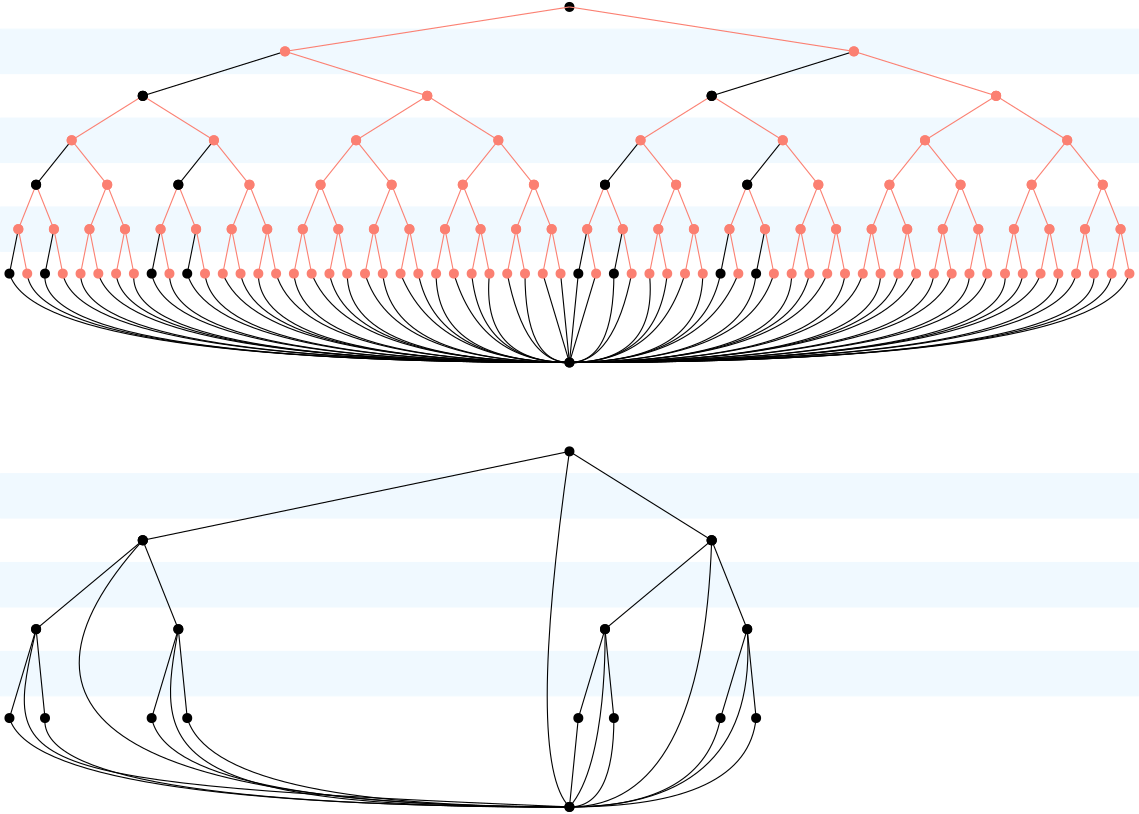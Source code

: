 <?xml version="1.0"?>
<!DOCTYPE ipe SYSTEM "ipe.dtd">
<ipe version="70206" creator="Ipe 7.2.7">
<info created="D:20180327144628" modified="D:20180327205103"/>
<ipestyle name="basic">
<symbol name="arrow/arc(spx)">
<path stroke="sym-stroke" fill="sym-stroke" pen="sym-pen">
0 0 m
-1 0.333 l
-1 -0.333 l
h
</path>
</symbol>
<symbol name="arrow/farc(spx)">
<path stroke="sym-stroke" fill="white" pen="sym-pen">
0 0 m
-1 0.333 l
-1 -0.333 l
h
</path>
</symbol>
<symbol name="arrow/ptarc(spx)">
<path stroke="sym-stroke" fill="sym-stroke" pen="sym-pen">
0 0 m
-1 0.333 l
-0.8 0 l
-1 -0.333 l
h
</path>
</symbol>
<symbol name="arrow/fptarc(spx)">
<path stroke="sym-stroke" fill="white" pen="sym-pen">
0 0 m
-1 0.333 l
-0.8 0 l
-1 -0.333 l
h
</path>
</symbol>
<symbol name="mark/circle(sx)" transformations="translations">
<path fill="sym-stroke">
0.6 0 0 0.6 0 0 e
0.4 0 0 0.4 0 0 e
</path>
</symbol>
<symbol name="mark/disk(sx)" transformations="translations">
<path fill="sym-stroke">
0.6 0 0 0.6 0 0 e
</path>
</symbol>
<symbol name="mark/fdisk(sfx)" transformations="translations">
<group>
<path fill="sym-fill">
0.5 0 0 0.5 0 0 e
</path>
<path fill="sym-stroke" fillrule="eofill">
0.6 0 0 0.6 0 0 e
0.4 0 0 0.4 0 0 e
</path>
</group>
</symbol>
<symbol name="mark/box(sx)" transformations="translations">
<path fill="sym-stroke" fillrule="eofill">
-0.6 -0.6 m
0.6 -0.6 l
0.6 0.6 l
-0.6 0.6 l
h
-0.4 -0.4 m
0.4 -0.4 l
0.4 0.4 l
-0.4 0.4 l
h
</path>
</symbol>
<symbol name="mark/square(sx)" transformations="translations">
<path fill="sym-stroke">
-0.6 -0.6 m
0.6 -0.6 l
0.6 0.6 l
-0.6 0.6 l
h
</path>
</symbol>
<symbol name="mark/fsquare(sfx)" transformations="translations">
<group>
<path fill="sym-fill">
-0.5 -0.5 m
0.5 -0.5 l
0.5 0.5 l
-0.5 0.5 l
h
</path>
<path fill="sym-stroke" fillrule="eofill">
-0.6 -0.6 m
0.6 -0.6 l
0.6 0.6 l
-0.6 0.6 l
h
-0.4 -0.4 m
0.4 -0.4 l
0.4 0.4 l
-0.4 0.4 l
h
</path>
</group>
</symbol>
<symbol name="mark/cross(sx)" transformations="translations">
<group>
<path fill="sym-stroke">
-0.43 -0.57 m
0.57 0.43 l
0.43 0.57 l
-0.57 -0.43 l
h
</path>
<path fill="sym-stroke">
-0.43 0.57 m
0.57 -0.43 l
0.43 -0.57 l
-0.57 0.43 l
h
</path>
</group>
</symbol>
<symbol name="arrow/fnormal(spx)">
<path stroke="sym-stroke" fill="white" pen="sym-pen">
0 0 m
-1 0.333 l
-1 -0.333 l
h
</path>
</symbol>
<symbol name="arrow/pointed(spx)">
<path stroke="sym-stroke" fill="sym-stroke" pen="sym-pen">
0 0 m
-1 0.333 l
-0.8 0 l
-1 -0.333 l
h
</path>
</symbol>
<symbol name="arrow/fpointed(spx)">
<path stroke="sym-stroke" fill="white" pen="sym-pen">
0 0 m
-1 0.333 l
-0.8 0 l
-1 -0.333 l
h
</path>
</symbol>
<symbol name="arrow/linear(spx)">
<path stroke="sym-stroke" pen="sym-pen">
-1 0.333 m
0 0 l
-1 -0.333 l
</path>
</symbol>
<symbol name="arrow/fdouble(spx)">
<path stroke="sym-stroke" fill="white" pen="sym-pen">
0 0 m
-1 0.333 l
-1 -0.333 l
h
-1 0 m
-2 0.333 l
-2 -0.333 l
h
</path>
</symbol>
<symbol name="arrow/double(spx)">
<path stroke="sym-stroke" fill="sym-stroke" pen="sym-pen">
0 0 m
-1 0.333 l
-1 -0.333 l
h
-1 0 m
-2 0.333 l
-2 -0.333 l
h
</path>
</symbol>
<pen name="heavier" value="0.8"/>
<pen name="fat" value="1.2"/>
<pen name="ultrafat" value="2"/>
<symbolsize name="large" value="5"/>
<symbolsize name="small" value="2"/>
<symbolsize name="tiny" value="1.1"/>
<arrowsize name="large" value="10"/>
<arrowsize name="small" value="5"/>
<arrowsize name="tiny" value="3"/>
<color name="red" value="1 0 0"/>
<color name="green" value="0 1 0"/>
<color name="blue" value="0 0 1"/>
<color name="yellow" value="1 1 0"/>
<color name="orange" value="1 0.647 0"/>
<color name="gold" value="1 0.843 0"/>
<color name="purple" value="0.627 0.125 0.941"/>
<color name="gray" value="0.745"/>
<color name="brown" value="0.647 0.165 0.165"/>
<color name="navy" value="0 0 0.502"/>
<color name="pink" value="1 0.753 0.796"/>
<color name="seagreen" value="0.18 0.545 0.341"/>
<color name="turquoise" value="0.251 0.878 0.816"/>
<color name="violet" value="0.933 0.51 0.933"/>
<color name="darkblue" value="0 0 0.545"/>
<color name="darkcyan" value="0 0.545 0.545"/>
<color name="darkgray" value="0.663"/>
<color name="darkgreen" value="0 0.392 0"/>
<color name="darkmagenta" value="0.545 0 0.545"/>
<color name="darkorange" value="1 0.549 0"/>
<color name="darkred" value="0.545 0 0"/>
<color name="lightblue" value="0.678 0.847 0.902"/>
<color name="lightcyan" value="0.878 1 1"/>
<color name="lightgray" value="0.827"/>
<color name="lightgreen" value="0.565 0.933 0.565"/>
<color name="lightyellow" value="1 1 0.878"/>
<dashstyle name="dashed" value="[4] 0"/>
<dashstyle name="dotted" value="[1 3] 0"/>
<dashstyle name="dash dotted" value="[4 2 1 2] 0"/>
<dashstyle name="dash dot dotted" value="[4 2 1 2 1 2] 0"/>
<textsize name="large" value="\large"/>
<textsize name="small" value="\small"/>
<textsize name="tiny" value="\tiny"/>
<textsize name="Large" value="\Large"/>
<textsize name="LARGE" value="\LARGE"/>
<textsize name="huge" value="\huge"/>
<textsize name="Huge" value="\Huge"/>
<textsize name="footnote" value="\footnotesize"/>
<textstyle name="center" begin="\begin{center}" end="\end{center}"/>
<textstyle name="itemize" begin="\begin{itemize}" end="\end{itemize}"/>
<textstyle name="item" begin="\begin{itemize}\item{}" end="\end{itemize}"/>
<gridsize name="4 pts" value="4"/>
<gridsize name="8 pts (~3 mm)" value="8"/>
<gridsize name="16 pts (~6 mm)" value="16"/>
<gridsize name="32 pts (~12 mm)" value="32"/>
<gridsize name="10 pts (~3.5 mm)" value="10"/>
<gridsize name="20 pts (~7 mm)" value="20"/>
<gridsize name="14 pts (~5 mm)" value="14"/>
<gridsize name="28 pts (~10 mm)" value="28"/>
<gridsize name="56 pts (~20 mm)" value="56"/>
<anglesize name="90 deg" value="90"/>
<anglesize name="60 deg" value="60"/>
<anglesize name="45 deg" value="45"/>
<anglesize name="30 deg" value="30"/>
<anglesize name="22.5 deg" value="22.5"/>
<opacity name="10%" value="0.1"/>
<opacity name="30%" value="0.3"/>
<opacity name="50%" value="0.5"/>
<opacity name="75%" value="0.75"/>
<tiling name="falling" angle="-60" step="4" width="1"/>
<tiling name="rising" angle="30" step="4" width="1"/>
</ipestyle>
<ipestyle name="brew">
<color name="aliceblue" value="0.941 0.973 1"/>
<color name="brew1" value="0.552 0.827 0.78"/>
<color name="brew2" value="1 1 0.701"/>
<color name="brew3" value="0.745 0.729 0.854"/>
<color name="brew4" value="0.984 0.501 0.447"/>
<color name="brew5" value="0.501 0.694 0.827"/>
<color name="brew6" value="0.992 0.705 0.384"/>
<color name="brew7" value="0.701 0.87 0.411"/>
<color name="brew8" value="0.988 0.803 0.898"/>
</ipestyle>
<page>
<layer name="alpha"/>
<view layers="alpha" active="alpha"/>
<path layer="alpha" matrix="0.8 0 0 1 60.8 -88" stroke="aliceblue" fill="aliceblue">
48 496 m
48 480 l
560 480 l
560 496 l
h
</path>
<path matrix="0.8 0 0 1 60.8 -56" stroke="aliceblue" fill="aliceblue">
48 496 m
48 480 l
560 480 l
560 496 l
h
</path>
<path matrix="0.8 0 0 1 60.8 -24" stroke="aliceblue" fill="aliceblue">
48 496 m
48 480 l
560 480 l
560 496 l
h
</path>
<use matrix="0.4 0 0 1 80 16" name="mark/disk(sx)" pos="96 384" size="normal" stroke="brew4"/>
<use matrix="0.4 0 0 1 80 16" name="mark/disk(sx)" pos="128 384" size="normal" stroke="brew4"/>
<use matrix="0.4 0 0 1 80 16" name="mark/disk(sx)" pos="160 384" size="normal" stroke="brew4"/>
<use matrix="0.4 0 0 1 80 16" name="mark/disk(sx)" pos="192 384" size="normal" stroke="brew4"/>
<use matrix="0.4 0 0 1 80 16" name="mark/disk(sx)" pos="224 384" size="normal" stroke="brew4"/>
<use matrix="0.4 0 0 1 80 16" name="mark/disk(sx)" pos="256 384" size="normal" stroke="brew4"/>
<use matrix="0.4 0 0 1 80 16" name="mark/disk(sx)" pos="288 384" size="normal" stroke="brew4"/>
<path matrix="0.4 0 0 1 76.8 0" stroke="black">
64 384 m
72 400 l
</path>
<path matrix="0.4 0 0 1 76.8 0" stroke="brew4">
72 400 m
80 384 l
</path>
<path matrix="0.4 0 0 1 76.8 0" stroke="black">
96 384 m
104 400 l
</path>
<path matrix="0.4 0 0 1 76.8 0" stroke="brew4">
104 400 m
112 384 l
</path>
<path matrix="0.4 0 0 1 76.8 0" stroke="brew4">
128 384 m
136 400 l
</path>
<path matrix="0.4 0 0 1 76.8 0" stroke="brew4">
136 400 m
144 384 l
</path>
<path matrix="0.4 0 0 1 76.8 0" stroke="brew4">
160 384 m
168 400 l
</path>
<path matrix="0.4 0 0 1 76.8 0" stroke="brew4">
168 400 m
176 384 l
</path>
<path matrix="0.4 0 0 1 76.8 0" stroke="black">
192 384 m
200 400 l
</path>
<path matrix="0.4 0 0 1 76.8 0" stroke="brew4">
200 400 m
208 384 l
</path>
<path matrix="0.4 0 0 1 76.8 0" stroke="black">
224 384 m
232 400 l
</path>
<path matrix="0.4 0 0 1 76.8 0" stroke="brew4">
232 400 m
240 384 l
</path>
<path matrix="0.4 0 0 1 76.8 0" stroke="brew4">
256 384 m
264 400 l
</path>
<path matrix="0.4 0 0 1 76.8 0" stroke="brew4">
264 400 m
272 384 l
</path>
<path matrix="0.4 0 0 1 76.8 0" stroke="brew4">
288 384 m
296 400 l
</path>
<path matrix="0.4 0 0 1 76.8 0" stroke="brew4">
296 400 m
304 384 l
</path>
<use matrix="0.8 0 0 1 54.4 16" name="mark/disk(sx)" pos="80 384" size="normal" stroke="brew4"/>
<use matrix="0.8 0 0 1 54.4 16" name="mark/disk(sx)" pos="96 384" size="normal" stroke="brew4"/>
<use matrix="0.8 0 0 1 54.4 16" name="mark/disk(sx)" pos="112 384" size="normal" stroke="brew4"/>
<use matrix="0.8 0 0 1 54.4 16" name="mark/disk(sx)" pos="128 384" size="normal" stroke="brew4"/>
<use matrix="0.8 0 0 1 54.4 16" name="mark/disk(sx)" pos="144 384" size="normal" stroke="brew4"/>
<use matrix="0.8 0 0 1 54.4 16" name="mark/disk(sx)" pos="160 384" size="normal" stroke="brew4"/>
<use matrix="0.8 0 0 1 54.4 16" name="mark/disk(sx)" pos="176 384" size="normal" stroke="brew4"/>
<path matrix="0.8 0 0 1 54.4 16" stroke="brew4">
64 384 m
72 400 l
</path>
<path matrix="0.8 0 0 1 54.4 16" stroke="brew4">
72 400 m
80 384 l
</path>
<path matrix="0.8 0 0 1 54.4 16" stroke="brew4">
96 384 m
104 400 l
</path>
<path matrix="0.8 0 0 1 54.4 16" stroke="brew4">
104 400 m
112 384 l
</path>
<path matrix="0.8 0 0 1 54.4 16" stroke="brew4">
128 384 m
136 400 l
</path>
<path matrix="0.8 0 0 1 54.4 16" stroke="brew4">
136 400 m
144 384 l
</path>
<path matrix="0.8 0 0 1 54.4 16" stroke="brew4">
160 384 m
168 400 l
</path>
<path matrix="0.8 0 0 1 54.4 16" stroke="brew4">
168 400 m
176 384 l
</path>
<path matrix="1.6 0 0 1 9.6 32" stroke="black">
64 384 m
72 400 l
</path>
<path matrix="1.6 0 0 1 9.6 32" stroke="brew4">
72 400 m
80 384 l
</path>
<path matrix="1.6 0 0 1 9.6 32" stroke="black">
96 384 m
104 400 l
</path>
<path matrix="1.6 0 0 1 9.6 32" stroke="brew4">
104 400 m
112 384 l
</path>
<use matrix="3.2 0 0 1 -54.4 64" name="mark/disk(sx)" pos="64 384" size="normal" stroke="black"/>
<path matrix="3.2 0 0 1 -80 48" stroke="brew4">
64 384 m
72 400 l
</path>
<path matrix="3.2 0 0 1 -80 48" stroke="brew4">
72 400 m
80 384 l
</path>
<use matrix="0.8 0 0 1 60.8 32" name="mark/disk(sx)" pos="64 384" size="normal" stroke="black"/>
<use matrix="0.8 0 0 1 60.8 32" name="mark/disk(sx)" pos="96 384" size="normal" stroke="brew4"/>
<use matrix="0.8 0 0 1 60.8 32" name="mark/disk(sx)" pos="128 384" size="normal" stroke="black"/>
<use matrix="0.8 0 0 1 60.8 32" name="mark/disk(sx)" pos="160 384" size="normal" stroke="brew4"/>
<use matrix="1.6 0 0 1 9.6 32" name="mark/disk(sx)" pos="64 384" size="normal" stroke="black"/>
<use matrix="1.6 0 0 1 9.6 32" name="mark/disk(sx)" pos="80 384" size="normal" stroke="brew4"/>
<use matrix="1.6 0 0 1 9.6 32" name="mark/disk(sx)" pos="96 384" size="normal" stroke="black"/>
<use matrix="1.6 0 0 1 9.6 32" name="mark/disk(sx)" pos="112 384" size="normal" stroke="brew4"/>
<use matrix="0.4 0 0 1 80 16" name="mark/disk(sx)" pos="64 384" size="normal" stroke="brew4"/>
<use matrix="0.8 0 0 1 54.4 16" name="mark/disk(sx)" pos="64 384" size="normal" stroke="brew4"/>
<use matrix="0.4 0 0 1 182.4 16" name="mark/disk(sx)" pos="96 384" size="normal" stroke="brew4"/>
<use matrix="0.4 0 0 1 182.4 16" name="mark/disk(sx)" pos="128 384" size="normal" stroke="brew4"/>
<use matrix="0.4 0 0 1 182.4 16" name="mark/disk(sx)" pos="160 384" size="normal" stroke="brew4"/>
<use matrix="0.4 0 0 1 182.4 16" name="mark/disk(sx)" pos="192 384" size="normal" stroke="brew4"/>
<use matrix="0.4 0 0 1 182.4 16" name="mark/disk(sx)" pos="224 384" size="normal" stroke="brew4"/>
<use matrix="0.4 0 0 1 182.4 16" name="mark/disk(sx)" pos="256 384" size="normal" stroke="brew4"/>
<use matrix="0.4 0 0 1 182.4 16" name="mark/disk(sx)" pos="288 384" size="normal" stroke="brew4"/>
<path matrix="0.4 0 0 1 179.2 0" stroke="brew4">
64 384 m
72 400 l
</path>
<path matrix="0.4 0 0 1 179.2 0" stroke="brew4">
72 400 m
80 384 l
</path>
<path matrix="0.4 0 0 1 179.2 0" stroke="brew4">
96 384 m
104 400 l
</path>
<path matrix="0.4 0 0 1 179.2 0" stroke="brew4">
104 400 m
112 384 l
</path>
<path matrix="0.4 0 0 1 179.2 0" stroke="brew4">
128 384 m
136 400 l
</path>
<path matrix="0.4 0 0 1 179.2 0" stroke="brew4">
136 400 m
144 384 l
</path>
<path matrix="0.4 0 0 1 179.2 0" stroke="brew4">
160 384 m
168 400 l
</path>
<path matrix="0.4 0 0 1 179.2 0" stroke="brew4">
168 400 m
176 384 l
</path>
<path matrix="0.4 0 0 1 179.2 0" stroke="brew4">
192 384 m
200 400 l
</path>
<path matrix="0.4 0 0 1 179.2 0" stroke="brew4">
200 400 m
208 384 l
</path>
<path matrix="0.4 0 0 1 179.2 0" stroke="brew4">
224 384 m
232 400 l
</path>
<path matrix="0.4 0 0 1 179.2 0" stroke="brew4">
232 400 m
240 384 l
</path>
<path matrix="0.4 0 0 1 179.2 0" stroke="brew4">
256 384 m
264 400 l
</path>
<path matrix="0.4 0 0 1 179.2 0" stroke="brew4">
264 400 m
272 384 l
</path>
<path matrix="0.4 0 0 1 179.2 0" stroke="brew4">
288 384 m
296 400 l
</path>
<path matrix="0.4 0 0 1 179.2 0" stroke="brew4">
296 400 m
304 384 l
</path>
<use matrix="0.8 0 0 1 156.8 16" name="mark/disk(sx)" pos="80 384" size="normal" stroke="brew4"/>
<use matrix="0.8 0 0 1 156.8 16" name="mark/disk(sx)" pos="96 384" size="normal" stroke="brew4"/>
<use matrix="0.8 0 0 1 156.8 16" name="mark/disk(sx)" pos="112 384" size="normal" stroke="brew4"/>
<use matrix="0.8 0 0 1 156.8 16" name="mark/disk(sx)" pos="128 384" size="normal" stroke="brew4"/>
<use matrix="0.8 0 0 1 156.8 16" name="mark/disk(sx)" pos="144 384" size="normal" stroke="brew4"/>
<use matrix="0.8 0 0 1 156.8 16" name="mark/disk(sx)" pos="160 384" size="normal" stroke="brew4"/>
<use matrix="0.8 0 0 1 156.8 16" name="mark/disk(sx)" pos="176 384" size="normal" stroke="brew4"/>
<path matrix="0.8 0 0 1 156.8 16" stroke="brew4">
64 384 m
72 400 l
</path>
<path matrix="0.8 0 0 1 156.8 16" stroke="brew4">
72 400 m
80 384 l
</path>
<path matrix="0.8 0 0 1 156.8 16" stroke="brew4">
96 384 m
104 400 l
</path>
<path matrix="0.8 0 0 1 156.8 16" stroke="brew4">
104 400 m
112 384 l
</path>
<path matrix="0.8 0 0 1 156.8 16" stroke="brew4">
128 384 m
136 400 l
</path>
<path matrix="0.8 0 0 1 156.8 16" stroke="brew4">
136 400 m
144 384 l
</path>
<path matrix="0.8 0 0 1 156.8 16" stroke="brew4">
160 384 m
168 400 l
</path>
<path matrix="0.8 0 0 1 156.8 16" stroke="brew4">
168 400 m
176 384 l
</path>
<path matrix="1.6 0 0 1 112 32" stroke="brew4">
64 384 m
72 400 l
</path>
<path matrix="1.6 0 0 1 112 32" stroke="brew4">
72 400 m
80 384 l
</path>
<path matrix="1.6 0 0 1 112 32" stroke="brew4">
96 384 m
104 400 l
</path>
<path matrix="1.6 0 0 1 112 32" stroke="brew4">
104 400 m
112 384 l
</path>
<use matrix="3.2 0 0 1 48 64" name="mark/disk(sx)" pos="64 384" size="normal" stroke="brew4"/>
<path matrix="3.2 0 0 1 22.4 48" stroke="brew4">
64 384 m
72 400 l
</path>
<path matrix="3.2 0 0 1 22.4 48" stroke="brew4">
72 400 m
80 384 l
</path>
<use matrix="0.8 0 0 1 163.2 32" name="mark/disk(sx)" pos="64 384" size="normal" stroke="brew4"/>
<use matrix="0.8 0 0 1 163.2 32" name="mark/disk(sx)" pos="96 384" size="normal" stroke="brew4"/>
<use matrix="0.8 0 0 1 163.2 32" name="mark/disk(sx)" pos="128 384" size="normal" stroke="brew4"/>
<use matrix="0.8 0 0 1 163.2 32" name="mark/disk(sx)" pos="160 384" size="normal" stroke="brew4"/>
<use matrix="1.6 0 0 1 112 32" name="mark/disk(sx)" pos="64 384" size="normal" stroke="brew4"/>
<use matrix="1.6 0 0 1 112 32" name="mark/disk(sx)" pos="80 384" size="normal" stroke="brew4"/>
<use matrix="1.6 0 0 1 112 32" name="mark/disk(sx)" pos="96 384" size="normal" stroke="brew4"/>
<use matrix="1.6 0 0 1 112 32" name="mark/disk(sx)" pos="112 384" size="normal" stroke="brew4"/>
<use matrix="0.4 0 0 1 182.4 16" name="mark/disk(sx)" pos="64 384" size="normal" stroke="brew4"/>
<use matrix="0.8 0 0 1 156.8 16" name="mark/disk(sx)" pos="64 384" size="normal" stroke="brew4"/>
<use matrix="0.4 0 0 1 284.8 16" name="mark/disk(sx)" pos="96 384" size="normal" stroke="brew4"/>
<use matrix="0.4 0 0 1 284.8 16" name="mark/disk(sx)" pos="128 384" size="normal" stroke="brew4"/>
<use matrix="0.4 0 0 1 284.8 16" name="mark/disk(sx)" pos="160 384" size="normal" stroke="brew4"/>
<use matrix="0.4 0 0 1 284.8 16" name="mark/disk(sx)" pos="192 384" size="normal" stroke="brew4"/>
<use matrix="0.4 0 0 1 284.8 16" name="mark/disk(sx)" pos="224 384" size="normal" stroke="brew4"/>
<use matrix="0.4 0 0 1 284.8 16" name="mark/disk(sx)" pos="256 384" size="normal" stroke="brew4"/>
<use matrix="0.4 0 0 1 284.8 16" name="mark/disk(sx)" pos="288 384" size="normal" stroke="brew4"/>
<path matrix="0.4 0 0 1 281.6 0" stroke="black">
64 384 m
72 400 l
</path>
<path matrix="0.4 0 0 1 281.6 0" stroke="brew4">
72 400 m
80 384 l
</path>
<path matrix="0.4 0 0 1 281.6 0" stroke="black">
96 384 m
104 400 l
</path>
<path matrix="0.4 0 0 1 281.6 0" stroke="brew4">
104 400 m
112 384 l
</path>
<path matrix="0.4 0 0 1 281.6 0" stroke="brew4">
128 384 m
136 400 l
</path>
<path matrix="0.4 0 0 1 281.6 0" stroke="brew4">
136 400 m
144 384 l
</path>
<path matrix="0.4 0 0 1 281.6 0" stroke="brew4">
160 384 m
168 400 l
</path>
<path matrix="0.4 0 0 1 281.6 0" stroke="brew4">
168 400 m
176 384 l
</path>
<path matrix="0.4 0 0 1 281.6 0" stroke="black">
192 384 m
200 400 l
</path>
<path matrix="0.4 0 0 1 281.6 0" stroke="brew4">
200 400 m
208 384 l
</path>
<path matrix="0.4 0 0 1 281.6 0" stroke="black">
224 384 m
232 400 l
</path>
<path matrix="0.4 0 0 1 281.6 0" stroke="brew4">
232 400 m
240 384 l
</path>
<path matrix="0.4 0 0 1 281.6 0" stroke="brew4">
256 384 m
264 400 l
</path>
<path matrix="0.4 0 0 1 281.6 0" stroke="brew4">
264 400 m
272 384 l
</path>
<path matrix="0.4 0 0 1 281.6 0" stroke="brew4">
288 384 m
296 400 l
</path>
<path matrix="0.4 0 0 1 281.6 0" stroke="brew4">
296 400 m
304 384 l
</path>
<use matrix="0.8 0 0 1 259.2 16" name="mark/disk(sx)" pos="80 384" size="normal" stroke="brew4"/>
<use matrix="0.8 0 0 1 259.2 16" name="mark/disk(sx)" pos="96 384" size="normal" stroke="brew4"/>
<use matrix="0.8 0 0 1 259.2 16" name="mark/disk(sx)" pos="112 384" size="normal" stroke="brew4"/>
<use matrix="0.8 0 0 1 259.2 16" name="mark/disk(sx)" pos="128 384" size="normal" stroke="brew4"/>
<use matrix="0.8 0 0 1 259.2 16" name="mark/disk(sx)" pos="144 384" size="normal" stroke="brew4"/>
<use matrix="0.8 0 0 1 259.2 16" name="mark/disk(sx)" pos="160 384" size="normal" stroke="brew4"/>
<use matrix="0.8 0 0 1 259.2 16" name="mark/disk(sx)" pos="176 384" size="normal" stroke="brew4"/>
<path matrix="0.8 0 0 1 259.2 16" stroke="brew4">
64 384 m
72 400 l
</path>
<path matrix="0.8 0 0 1 259.2 16" stroke="brew4">
72 400 m
80 384 l
</path>
<path matrix="0.8 0 0 1 259.2 16" stroke="brew4">
96 384 m
104 400 l
</path>
<path matrix="0.8 0 0 1 259.2 16" stroke="brew4">
104 400 m
112 384 l
</path>
<path matrix="0.8 0 0 1 259.2 16" stroke="brew4">
128 384 m
136 400 l
</path>
<path matrix="0.8 0 0 1 259.2 16" stroke="brew4">
136 400 m
144 384 l
</path>
<path matrix="0.8 0 0 1 259.2 16" stroke="brew4">
160 384 m
168 400 l
</path>
<path matrix="0.8 0 0 1 259.2 16" stroke="brew4">
168 400 m
176 384 l
</path>
<path matrix="1.6 0 0 1 214.4 32" stroke="black">
64 384 m
72 400 l
</path>
<path matrix="1.6 0 0 1 214.4 32" stroke="brew4">
72 400 m
80 384 l
</path>
<path matrix="1.6 0 0 1 214.4 32" stroke="black">
96 384 m
104 400 l
</path>
<path matrix="1.6 0 0 1 214.4 32" stroke="brew4">
104 400 m
112 384 l
</path>
<use matrix="3.2 0 0 1 150.4 64" name="mark/disk(sx)" pos="64 384" size="normal" stroke="black"/>
<path matrix="3.2 0 0 1 124.8 48" stroke="brew4">
64 384 m
72 400 l
</path>
<path matrix="3.2 0 0 1 124.8 48" stroke="brew4">
72 400 m
80 384 l
</path>
<use matrix="0.8 0 0 1 265.6 32" name="mark/disk(sx)" pos="64 384" size="normal" stroke="black"/>
<use matrix="0.8 0 0 1 265.6 32" name="mark/disk(sx)" pos="96 384" size="normal" stroke="brew4"/>
<use matrix="0.8 0 0 1 265.6 32" name="mark/disk(sx)" pos="128 384" size="normal" stroke="black"/>
<use matrix="0.8 0 0 1 265.6 32" name="mark/disk(sx)" pos="160 384" size="normal" stroke="brew4"/>
<use matrix="1.6 0 0 1 214.4 32" name="mark/disk(sx)" pos="64 384" size="normal" stroke="black"/>
<use matrix="1.6 0 0 1 214.4 32" name="mark/disk(sx)" pos="80 384" size="normal" stroke="brew4"/>
<use matrix="1.6 0 0 1 214.4 32" name="mark/disk(sx)" pos="96 384" size="normal" stroke="black"/>
<use matrix="1.6 0 0 1 214.4 32" name="mark/disk(sx)" pos="112 384" size="normal" stroke="brew4"/>
<use matrix="0.4 0 0 1 284.8 16" name="mark/disk(sx)" pos="64 384" size="normal" stroke="brew4"/>
<use matrix="0.8 0 0 1 259.2 16" name="mark/disk(sx)" pos="64 384" size="normal" stroke="brew4"/>
<use matrix="0.4 0 0 1 387.2 16" name="mark/disk(sx)" pos="96 384" size="normal" stroke="brew4"/>
<use matrix="0.4 0 0 1 387.2 16" name="mark/disk(sx)" pos="128 384" size="normal" stroke="brew4"/>
<use matrix="0.4 0 0 1 387.2 16" name="mark/disk(sx)" pos="160 384" size="normal" stroke="brew4"/>
<use matrix="0.4 0 0 1 387.2 16" name="mark/disk(sx)" pos="192 384" size="normal" stroke="brew4"/>
<use matrix="0.4 0 0 1 387.2 16" name="mark/disk(sx)" pos="224 384" size="normal" stroke="brew4"/>
<use matrix="0.4 0 0 1 387.2 16" name="mark/disk(sx)" pos="256 384" size="normal" stroke="brew4"/>
<use matrix="0.4 0 0 1 387.2 16" name="mark/disk(sx)" pos="288 384" size="normal" stroke="brew4"/>
<path matrix="0.4 0 0 1 384 0" stroke="brew4">
64 384 m
72 400 l
</path>
<path matrix="0.4 0 0 1 384 0" stroke="brew4">
72 400 m
80 384 l
</path>
<path matrix="0.4 0 0 1 384 0" stroke="brew4">
96 384 m
104 400 l
</path>
<path matrix="0.4 0 0 1 384 0" stroke="brew4">
104 400 m
112 384 l
</path>
<path matrix="0.4 0 0 1 384 0" stroke="brew4">
128 384 m
136 400 l
</path>
<path matrix="0.4 0 0 1 384 0" stroke="brew4">
136 400 m
144 384 l
</path>
<path matrix="0.4 0 0 1 384 0" stroke="brew4">
160 384 m
168 400 l
</path>
<path matrix="0.4 0 0 1 384 0" stroke="brew4">
168 400 m
176 384 l
</path>
<path matrix="0.4 0 0 1 384 0" stroke="brew4">
192 384 m
200 400 l
</path>
<path matrix="0.4 0 0 1 384 0" stroke="brew4">
200 400 m
208 384 l
</path>
<path matrix="0.4 0 0 1 384 0" stroke="brew4">
224 384 m
232 400 l
</path>
<path matrix="0.4 0 0 1 384 0" stroke="brew4">
232 400 m
240 384 l
</path>
<path matrix="0.4 0 0 1 384 0" stroke="brew4">
256 384 m
264 400 l
</path>
<path matrix="0.4 0 0 1 384 0" stroke="brew4">
264 400 m
272 384 l
</path>
<path matrix="0.4 0 0 1 384 0" stroke="brew4">
288 384 m
296 400 l
</path>
<path matrix="0.4 0 0 1 384 0" stroke="brew4">
296 400 m
304 384 l
</path>
<use matrix="0.8 0 0 1 361.6 16" name="mark/disk(sx)" pos="80 384" size="normal" stroke="brew4"/>
<use matrix="0.8 0 0 1 361.6 16" name="mark/disk(sx)" pos="96 384" size="normal" stroke="brew4"/>
<use matrix="0.8 0 0 1 361.6 16" name="mark/disk(sx)" pos="112 384" size="normal" stroke="brew4"/>
<use matrix="0.8 0 0 1 361.6 16" name="mark/disk(sx)" pos="128 384" size="normal" stroke="brew4"/>
<use matrix="0.8 0 0 1 361.6 16" name="mark/disk(sx)" pos="144 384" size="normal" stroke="brew4"/>
<use matrix="0.8 0 0 1 361.6 16" name="mark/disk(sx)" pos="160 384" size="normal" stroke="brew4"/>
<use matrix="0.8 0 0 1 361.6 16" name="mark/disk(sx)" pos="176 384" size="normal" stroke="brew4"/>
<path matrix="0.8 0 0 1 361.6 16" stroke="brew4">
64 384 m
72 400 l
</path>
<path matrix="0.8 0 0 1 361.6 16" stroke="brew4">
72 400 m
80 384 l
</path>
<path matrix="0.8 0 0 1 361.6 16" stroke="brew4">
96 384 m
104 400 l
</path>
<path matrix="0.8 0 0 1 361.6 16" stroke="brew4">
104 400 m
112 384 l
</path>
<path matrix="0.8 0 0 1 361.6 16" stroke="brew4">
128 384 m
136 400 l
</path>
<path matrix="0.8 0 0 1 361.6 16" stroke="brew4">
136 400 m
144 384 l
</path>
<path matrix="0.8 0 0 1 361.6 16" stroke="brew4">
160 384 m
168 400 l
</path>
<path matrix="0.8 0 0 1 361.6 16" stroke="brew4">
168 400 m
176 384 l
</path>
<path matrix="1.6 0 0 1 316.8 32" stroke="brew4">
64 384 m
72 400 l
</path>
<path matrix="1.6 0 0 1 316.8 32" stroke="brew4">
72 400 m
80 384 l
</path>
<path matrix="1.6 0 0 1 316.8 32" stroke="brew4">
96 384 m
104 400 l
</path>
<path matrix="1.6 0 0 1 316.8 32" stroke="brew4">
104 400 m
112 384 l
</path>
<use matrix="3.2 0 0 1 252.8 64" name="mark/disk(sx)" pos="64 384" size="normal" stroke="brew4"/>
<path matrix="3.2 0 0 1 227.2 48" stroke="brew4">
64 384 m
72 400 l
</path>
<path matrix="3.2 0 0 1 227.2 48" stroke="brew4">
72 400 m
80 384 l
</path>
<use matrix="0.8 0 0 1 368 32" name="mark/disk(sx)" pos="64 384" size="normal" stroke="brew4"/>
<use matrix="0.8 0 0 1 368 32" name="mark/disk(sx)" pos="96 384" size="normal" stroke="brew4"/>
<use matrix="0.8 0 0 1 368 32" name="mark/disk(sx)" pos="128 384" size="normal" stroke="brew4"/>
<use matrix="0.8 0 0 1 368 32" name="mark/disk(sx)" pos="160 384" size="normal" stroke="brew4"/>
<use matrix="1.6 0 0 1 316.8 32" name="mark/disk(sx)" pos="64 384" size="normal" stroke="brew4"/>
<use matrix="1.6 0 0 1 316.8 32" name="mark/disk(sx)" pos="80 384" size="normal" stroke="brew4"/>
<use matrix="1.6 0 0 1 316.8 32" name="mark/disk(sx)" pos="96 384" size="normal" stroke="brew4"/>
<use matrix="1.6 0 0 1 316.8 32" name="mark/disk(sx)" pos="112 384" size="normal" stroke="brew4"/>
<use matrix="0.4 0 0 1 387.2 16" name="mark/disk(sx)" pos="64 384" size="normal" stroke="brew4"/>
<use matrix="0.8 0 0 1 361.6 16" name="mark/disk(sx)" pos="64 384" size="normal" stroke="brew4"/>
<path matrix="6.4 0 0 1 -259.2 64" stroke="black">
64 384 m
72 400 l
</path>
<path matrix="6.4 0 0 1 -259.2 64" stroke="brew4">
72 400 m
80 384 l
</path>
<path matrix="6.4 0 0 1 -259.2 64" stroke="black">
96 384 m
104 400 l
</path>
<path matrix="6.4 0 0 1 -259.2 64" stroke="brew4">
104 400 m
112 384 l
</path>
<use matrix="12.8 0 0 1 -515.2 96" name="mark/disk(sx)" pos="64 384" size="normal" stroke="black"/>
<path matrix="12.8 0 0 1 -617.6 80" stroke="brew4">
64 384 m
72 400 l
</path>
<path matrix="12.8 0 0 1 -617.6 80" stroke="brew4">
72 400 m
80 384 l
</path>
<use matrix="3.2 0 0 1 -54.4 64" name="mark/disk(sx)" pos="64 384" size="normal" stroke="black"/>
<use matrix="3.2 0 0 1 -54.4 64" name="mark/disk(sx)" pos="96 384" size="normal" stroke="brew4"/>
<use matrix="3.2 0 0 1 -54.4 64" name="mark/disk(sx)" pos="128 384" size="normal" stroke="black"/>
<use matrix="3.2 0 0 1 -54.4 64" name="mark/disk(sx)" pos="160 384" size="normal" stroke="brew4"/>
<use matrix="6.4 0 0 1 -259.2 64" name="mark/disk(sx)" pos="64 384" size="normal" stroke="black"/>
<use matrix="6.4 0 0 1 -259.2 64" name="mark/disk(sx)" pos="80 384" size="normal" stroke="brew4"/>
<use matrix="6.4 0 0 1 -259.2 64" name="mark/disk(sx)" pos="96 384" size="normal" stroke="black"/>
<use matrix="6.4 0 0 1 -259.2 64" name="mark/disk(sx)" pos="112 384" size="normal" stroke="brew4"/>
<use matrix="6.4 0 0 1 -208 80" name="mark/disk(sx)" pos="64 384" size="normal" stroke="brew4"/>
<use matrix="6.4 0 0 1 -208 80" name="mark/disk(sx)" pos="96 384" size="normal" stroke="brew4"/>
<use matrix="12.8 0 0 1 -617.6 80" name="mark/disk(sx)" pos="64 384" size="normal" stroke="brew4"/>
<use matrix="12.8 0 0 1 -617.6 80" name="mark/disk(sx)" pos="80 384" size="normal" stroke="brew4"/>
<use name="mark/disk(sx)" pos="304 352" size="normal" stroke="black"/>
<path stroke="black">
304 352 m
112 352
102.4 384 c
</path>
<path stroke="black">
304 352 m
112 352
108.8 384 c
</path>
<path stroke="black">
304 352 m
112 352
115.2 384 c
</path>
<path stroke="black">
304 352 m
128 352
121.6 384 c
</path>
<path stroke="black">
304 352 m
128 352
128 384 c
</path>
<path stroke="black">
304 352 m
144 352
134.4 384 c
</path>
<path stroke="black">
304 352 m
144 352
140.8 384 c
</path>
<path stroke="black">
304 352 m
144 352
147.2 384 c
</path>
<path stroke="black">
304 352 m
160 352
153.6 384 c
</path>
<path stroke="black">
304 352 m
160 352
160 384 c
</path>
<path stroke="black">
304 352 m
176 352
166.4 384 c
</path>
<path stroke="black">
304 352 m
176 352
172.8 384 c
</path>
<path stroke="black">
304 352 m
192 352
179.2 384 c
</path>
<path stroke="black">
304 352 m
192 352
185.6 384 c
</path>
<path stroke="black">
304 352 m
192 352
192 384 c
</path>
<path stroke="black">
304 352 m
208 352
198.4 384 c
</path>
<path stroke="black">
304 352 m
208 352
204.8 384 c
</path>
<path stroke="black">
304 352 m
224 352
211.2 384 c
</path>
<path stroke="black">
304 352 m
224 352
217.6 384 c
</path>
<path stroke="black">
304 352 m
224 352
224 384 c
</path>
<path stroke="black">
304 352 m
240 352
230.4 384 c
</path>
<path stroke="black">
304 352 m
240 352
236.8 384 c
</path>
<path stroke="black">
304 352 m
256 352
243.2 384 c
</path>
<path stroke="black">
304 352 m
256 352
249.6 384 c
</path>
<path stroke="black">
304 352 m
256 352
256 384 c
</path>
<path stroke="black">
304 352 m
272 352
262.4 384 c
</path>
<path stroke="black">
304 352 m
272 352
268.8 384 c
</path>
<path stroke="black">
304 352 m
272 352
275.2 384 c
</path>
<path stroke="black">
304 352 m
288 352
281.6 384 c
</path>
<path stroke="black">
304 352 m
288 352
288 384 c
</path>
<path stroke="black">
304 352 m
294.4 384 l
</path>
<path stroke="black">
304 352 m
300.8 384 l
</path>
<use matrix="-1 0 0 1 608 0" name="mark/disk(sx)" pos="304 352" size="normal" stroke="black"/>
<path matrix="-1 0 0 1 608 0" stroke="black">
304 352 m
112 352
102.4 384 c
</path>
<path matrix="-1 0 0 1 608 0" stroke="black">
304 352 m
112 352
108.8 384 c
</path>
<path matrix="-1 0 0 1 608 0" stroke="black">
304 352 m
112 352
115.2 384 c
</path>
<path matrix="-1 0 0 1 608 0" stroke="black">
304 352 m
128 352
121.6 384 c
</path>
<path matrix="-1 0 0 1 608 0" stroke="black">
304 352 m
128 352
128 384 c
</path>
<path matrix="-1 0 0 1 608 0" stroke="black">
304 352 m
144 352
134.4 384 c
</path>
<path matrix="-1 0 0 1 608 0" stroke="black">
304 352 m
144 352
140.8 384 c
</path>
<path matrix="-1 0 0 1 608 0" stroke="black">
304 352 m
144 352
147.2 384 c
</path>
<path matrix="-1 0 0 1 608 0" stroke="black">
304 352 m
160 352
153.6 384 c
</path>
<path matrix="-1 0 0 1 608 0" stroke="black">
304 352 m
160 352
160 384 c
</path>
<path matrix="-1 0 0 1 608 0" stroke="black">
304 352 m
176 352
166.4 384 c
</path>
<path matrix="-1 0 0 1 608 0" stroke="black">
304 352 m
176 352
172.8 384 c
</path>
<path matrix="-1 0 0 1 608 0" stroke="black">
304 352 m
192 352
179.2 384 c
</path>
<path matrix="-1 0 0 1 608 0" stroke="black">
304 352 m
192 352
185.6 384 c
</path>
<path matrix="-1 0 0 1 608 0" stroke="black">
304 352 m
192 352
192 384 c
</path>
<path matrix="-1 0 0 1 608 0" stroke="black">
304 352 m
208 352
198.4 384 c
</path>
<path matrix="-1 0 0 1 608 0" stroke="black">
304 352 m
208 352
204.8 384 c
</path>
<path matrix="-1 0 0 1 608 0" stroke="black">
304 352 m
224 352
211.2 384 c
</path>
<path matrix="-1 0 0 1 608 0" stroke="black">
304 352 m
224 352
217.6 384 c
</path>
<path matrix="-1 0 0 1 608 0" stroke="black">
304 352 m
224 352
224 384 c
</path>
<path matrix="-1 0 0 1 608 0" stroke="black">
304 352 m
240 352
230.4 384 c
</path>
<path matrix="-1 0 0 1 608 0" stroke="black">
304 352 m
240 352
236.8 384 c
</path>
<path matrix="-1 0 0 1 608 0" stroke="black">
304 352 m
256 352
243.2 384 c
</path>
<path matrix="-1 0 0 1 608 0" stroke="black">
304 352 m
256 352
249.6 384 c
</path>
<path matrix="-1 0 0 1 608 0" stroke="black">
304 352 m
256 352
256 384 c
</path>
<path matrix="-1 0 0 1 608 0" stroke="black">
304 352 m
272 352
262.4 384 c
</path>
<path matrix="-1 0 0 1 608 0" stroke="black">
304 352 m
272 352
268.8 384 c
</path>
<path matrix="-1 0 0 1 608 0" stroke="black">
304 352 m
272 352
275.2 384 c
</path>
<path matrix="-1 0 0 1 608 0" stroke="black">
304 352 m
288 352
281.6 384 c
</path>
<path matrix="-1 0 0 1 608 0" stroke="black">
304 352 m
288 352
288 384 c
</path>
<path matrix="-1 0 0 1 608 0" stroke="black">
304 352 m
294.4 384 l
</path>
<path matrix="-1 0 0 1 608 0" stroke="black">
304 352 m
300.8 384 l
</path>
<use matrix="0.4 0 0 1 76.8 0" name="mark/disk(sx)" pos="64 384" size="normal" stroke="black"/>
<use matrix="0.4 0 0 1 76.8 0" name="mark/disk(sx)" pos="80 384" size="normal" stroke="brew4"/>
<use matrix="0.4 0 0 1 76.8 0" name="mark/disk(sx)" pos="96 384" size="normal" stroke="black"/>
<use matrix="0.4 0 0 1 76.8 0" name="mark/disk(sx)" pos="128 384" size="normal" stroke="brew4"/>
<use matrix="0.4 0 0 1 76.8 0" name="mark/disk(sx)" pos="160 384" size="normal" stroke="brew4"/>
<use matrix="0.4 0 0 1 76.8 0" name="mark/disk(sx)" pos="192 384" size="normal" stroke="black"/>
<use matrix="0.4 0 0 1 76.8 0" name="mark/disk(sx)" pos="208 384" size="normal" stroke="brew4"/>
<use matrix="0.4 0 0 1 76.8 0" name="mark/disk(sx)" pos="224 384" size="normal" stroke="black"/>
<use matrix="0.4 0 0 1 76.8 0" name="mark/disk(sx)" pos="256 384" size="normal" stroke="brew4"/>
<use matrix="0.4 0 0 1 76.8 0" name="mark/disk(sx)" pos="288 384" size="normal" stroke="brew4"/>
<use matrix="0.4 0 0 1 76.8 0" name="mark/disk(sx)" pos="112 384" size="normal" stroke="brew4"/>
<use matrix="0.4 0 0 1 76.8 0" name="mark/disk(sx)" pos="144 384" size="normal" stroke="brew4"/>
<use matrix="0.4 0 0 1 76.8 0" name="mark/disk(sx)" pos="176 384" size="normal" stroke="brew4"/>
<use matrix="0.4 0 0 1 76.8 0" name="mark/disk(sx)" pos="240 384" size="normal" stroke="brew4"/>
<use matrix="0.4 0 0 1 76.8 0" name="mark/disk(sx)" pos="272 384" size="normal" stroke="brew4"/>
<use matrix="0.4 0 0 1 76.8 0" name="mark/disk(sx)" pos="304 384" size="normal" stroke="brew4"/>
<use matrix="0.4 0 0 1 179.2 0" name="mark/disk(sx)" pos="64 384" size="normal" stroke="brew4"/>
<use matrix="0.4 0 0 1 179.2 0" name="mark/disk(sx)" pos="80 384" size="normal" stroke="brew4"/>
<use matrix="0.4 0 0 1 179.2 0" name="mark/disk(sx)" pos="96 384" size="normal" stroke="brew4"/>
<use matrix="0.4 0 0 1 179.2 0" name="mark/disk(sx)" pos="128 384" size="normal" stroke="brew4"/>
<use matrix="0.4 0 0 1 179.2 0" name="mark/disk(sx)" pos="160 384" size="normal" stroke="brew4"/>
<use matrix="0.4 0 0 1 179.2 0" name="mark/disk(sx)" pos="192 384" size="normal" stroke="brew4"/>
<use matrix="0.4 0 0 1 179.2 0" name="mark/disk(sx)" pos="208 384" size="normal" stroke="brew4"/>
<use matrix="0.4 0 0 1 179.2 0" name="mark/disk(sx)" pos="224 384" size="normal" stroke="brew4"/>
<use matrix="0.4 0 0 1 179.2 0" name="mark/disk(sx)" pos="256 384" size="normal" stroke="brew4"/>
<use matrix="0.4 0 0 1 179.2 0" name="mark/disk(sx)" pos="288 384" size="normal" stroke="brew4"/>
<use matrix="0.4 0 0 1 179.2 0" name="mark/disk(sx)" pos="112 384" size="normal" stroke="brew4"/>
<use matrix="0.4 0 0 1 179.2 0" name="mark/disk(sx)" pos="144 384" size="normal" stroke="brew4"/>
<use matrix="0.4 0 0 1 179.2 0" name="mark/disk(sx)" pos="176 384" size="normal" stroke="brew4"/>
<use matrix="0.4 0 0 1 179.2 0" name="mark/disk(sx)" pos="240 384" size="normal" stroke="brew4"/>
<use matrix="0.4 0 0 1 179.2 0" name="mark/disk(sx)" pos="272 384" size="normal" stroke="brew4"/>
<use matrix="0.4 0 0 1 179.2 0" name="mark/disk(sx)" pos="304 384" size="normal" stroke="brew4"/>
<use matrix="0.4 0 0 1 281.6 0" name="mark/disk(sx)" pos="64 384" size="normal" stroke="black"/>
<use matrix="0.4 0 0 1 281.6 0" name="mark/disk(sx)" pos="80 384" size="normal" stroke="brew4"/>
<use matrix="0.4 0 0 1 281.6 0" name="mark/disk(sx)" pos="96 384" size="normal" stroke="black"/>
<use matrix="0.4 0 0 1 281.6 0" name="mark/disk(sx)" pos="128 384" size="normal" stroke="brew4"/>
<use matrix="0.4 0 0 1 281.6 0" name="mark/disk(sx)" pos="160 384" size="normal" stroke="brew4"/>
<use matrix="0.4 0 0 1 281.6 0" name="mark/disk(sx)" pos="192 384" size="normal" stroke="black"/>
<use matrix="0.4 0 0 1 281.6 0" name="mark/disk(sx)" pos="208 384" size="normal" stroke="brew4"/>
<use matrix="0.4 0 0 1 281.6 0" name="mark/disk(sx)" pos="224 384" size="normal" stroke="black"/>
<use matrix="0.4 0 0 1 281.6 0" name="mark/disk(sx)" pos="256 384" size="normal" stroke="brew4"/>
<use matrix="0.4 0 0 1 281.6 0" name="mark/disk(sx)" pos="288 384" size="normal" stroke="brew4"/>
<use matrix="0.4 0 0 1 281.6 0" name="mark/disk(sx)" pos="112 384" size="normal" stroke="brew4"/>
<use matrix="0.4 0 0 1 281.6 0" name="mark/disk(sx)" pos="144 384" size="normal" stroke="brew4"/>
<use matrix="0.4 0 0 1 281.6 0" name="mark/disk(sx)" pos="176 384" size="normal" stroke="brew4"/>
<use matrix="0.4 0 0 1 281.6 0" name="mark/disk(sx)" pos="240 384" size="normal" stroke="brew4"/>
<use matrix="0.4 0 0 1 281.6 0" name="mark/disk(sx)" pos="272 384" size="normal" stroke="brew4"/>
<use matrix="0.4 0 0 1 281.6 0" name="mark/disk(sx)" pos="304 384" size="normal" stroke="brew4"/>
<use matrix="0.4 0 0 1 384 0" name="mark/disk(sx)" pos="64 384" size="normal" stroke="brew4"/>
<use matrix="0.4 0 0 1 384 0" name="mark/disk(sx)" pos="80 384" size="normal" stroke="brew4"/>
<use matrix="0.4 0 0 1 384 0" name="mark/disk(sx)" pos="96 384" size="normal" stroke="brew4"/>
<use matrix="0.4 0 0 1 384 0" name="mark/disk(sx)" pos="128 384" size="normal" stroke="brew4"/>
<use matrix="0.4 0 0 1 384 0" name="mark/disk(sx)" pos="160 384" size="normal" stroke="brew4"/>
<use matrix="0.4 0 0 1 384 0" name="mark/disk(sx)" pos="192 384" size="normal" stroke="brew4"/>
<use matrix="0.4 0 0 1 384 0" name="mark/disk(sx)" pos="208 384" size="normal" stroke="brew4"/>
<use matrix="0.4 0 0 1 384 0" name="mark/disk(sx)" pos="224 384" size="normal" stroke="brew4"/>
<use matrix="0.4 0 0 1 384 0" name="mark/disk(sx)" pos="256 384" size="normal" stroke="brew4"/>
<use matrix="0.4 0 0 1 384 0" name="mark/disk(sx)" pos="288 384" size="normal" stroke="brew4"/>
<use matrix="0.4 0 0 1 384 0" name="mark/disk(sx)" pos="112 384" size="normal" stroke="brew4"/>
<use matrix="0.4 0 0 1 384 0" name="mark/disk(sx)" pos="144 384" size="normal" stroke="brew4"/>
<use matrix="0.4 0 0 1 384 0" name="mark/disk(sx)" pos="176 384" size="normal" stroke="brew4"/>
<use matrix="0.4 0 0 1 384 0" name="mark/disk(sx)" pos="240 384" size="normal" stroke="brew4"/>
<use matrix="0.4 0 0 1 384 0" name="mark/disk(sx)" pos="272 384" size="normal" stroke="brew4"/>
<use matrix="0.4 0 0 1 384 0" name="mark/disk(sx)" pos="304 384" size="normal" stroke="brew4"/>
<use matrix="1.6 0 0 1 124.8 48" name="mark/disk(sx)" pos="64 384" size="normal" stroke="brew4"/>
<use matrix="1.6 0 0 1 124.8 48" name="mark/disk(sx)" pos="96 384" size="normal" stroke="brew4"/>
<use matrix="3.2 0 0 1 22.4 48" name="mark/disk(sx)" pos="64 384" size="normal" stroke="brew4"/>
<use matrix="3.2 0 0 1 22.4 48" name="mark/disk(sx)" pos="80 384" size="normal" stroke="brew4"/>
<use matrix="1.6 0 0 1 227.2 48" name="mark/disk(sx)" pos="64 384" size="normal" stroke="brew4"/>
<use matrix="1.6 0 0 1 227.2 48" name="mark/disk(sx)" pos="96 384" size="normal" stroke="brew4"/>
<use matrix="3.2 0 0 1 124.8 48" name="mark/disk(sx)" pos="64 384" size="normal" stroke="brew4"/>
<use matrix="3.2 0 0 1 124.8 48" name="mark/disk(sx)" pos="80 384" size="normal" stroke="brew4"/>
<use matrix="1.6 0 0 1 329.6 48" name="mark/disk(sx)" pos="64 384" size="normal" stroke="brew4"/>
<use matrix="1.6 0 0 1 329.6 48" name="mark/disk(sx)" pos="96 384" size="normal" stroke="brew4"/>
<use matrix="3.2 0 0 1 227.2 48" name="mark/disk(sx)" pos="64 384" size="normal" stroke="brew4"/>
<use matrix="3.2 0 0 1 227.2 48" name="mark/disk(sx)" pos="80 384" size="normal" stroke="brew4"/>
<use matrix="1.6 0 0 1 22.4 48" name="mark/disk(sx)" pos="64 384" size="normal" stroke="brew4"/>
<use matrix="1.6 0 0 1 22.4 48" name="mark/disk(sx)" pos="96 384" size="normal" stroke="brew4"/>
<use matrix="3.2 0 0 1 -80 48" name="mark/disk(sx)" pos="64 384" size="normal" stroke="brew4"/>
<use matrix="3.2 0 0 1 -80 48" name="mark/disk(sx)" pos="80 384" size="normal" stroke="brew4"/>
<path matrix="0.8 0 0 1 60.8 -248" stroke="aliceblue" fill="aliceblue">
48 496 m
48 480 l
560 480 l
560 496 l
h
</path>
<path matrix="0.8 0 0 1 60.8 -216" stroke="aliceblue" fill="aliceblue">
48 496 m
48 480 l
560 480 l
560 496 l
h
</path>
<path matrix="0.8 0 0 1 60.8 -184" stroke="aliceblue" fill="aliceblue">
48 496 m
48 480 l
560 480 l
560 496 l
h
</path>
<use matrix="3.2 0 0 1 -54.4 -96" name="mark/disk(sx)" pos="64 384" size="normal" stroke="black"/>
<use matrix="0.8 0 0 1 60.8 -128" name="mark/disk(sx)" pos="64 384" size="normal" stroke="black"/>
<use matrix="0.8 0 0 1 60.8 -128" name="mark/disk(sx)" pos="128 384" size="normal" stroke="black"/>
<use matrix="1.6 0 0 1 9.6 -128" name="mark/disk(sx)" pos="64 384" size="normal" stroke="black"/>
<use matrix="1.6 0 0 1 9.6 -128" name="mark/disk(sx)" pos="96 384" size="normal" stroke="black"/>
<use matrix="3.2 0 0 1 150.4 -96" name="mark/disk(sx)" pos="64 384" size="normal" stroke="black"/>
<use matrix="0.8 0 0 1 265.6 -128" name="mark/disk(sx)" pos="64 384" size="normal" stroke="black"/>
<use matrix="0.8 0 0 1 265.6 -128" name="mark/disk(sx)" pos="128 384" size="normal" stroke="black"/>
<use matrix="1.6 0 0 1 214.4 -128" name="mark/disk(sx)" pos="64 384" size="normal" stroke="black"/>
<use matrix="1.6 0 0 1 214.4 -128" name="mark/disk(sx)" pos="96 384" size="normal" stroke="black"/>
<use matrix="12.8 0 0 1 -515.2 -64" name="mark/disk(sx)" pos="64 384" size="normal" stroke="black"/>
<use matrix="3.2 0 0 1 -54.4 -96" name="mark/disk(sx)" pos="64 384" size="normal" stroke="black"/>
<use matrix="3.2 0 0 1 -54.4 -96" name="mark/disk(sx)" pos="128 384" size="normal" stroke="black"/>
<use matrix="6.4 0 0 1 -259.2 -96" name="mark/disk(sx)" pos="64 384" size="normal" stroke="black"/>
<use matrix="6.4 0 0 1 -259.2 -96" name="mark/disk(sx)" pos="96 384" size="normal" stroke="black"/>
<use matrix="1 0 0 1 0 -160" name="mark/disk(sx)" pos="304 352" size="normal" stroke="black"/>
<path matrix="1 0 0 1 0 -160" stroke="black">
304 352 m
112 352
102.4 384 c
</path>
<path matrix="1 0 0 1 0 -160" stroke="black">
304 352 m
112 352
115.2 384 c
</path>
<path matrix="1 0 0 1 0 -160" stroke="black">
304 352 m
160 352
153.6 384 c
</path>
<path matrix="1 0 0 1 0 -160" stroke="black">
304 352 m
176 352
166.4 384 c
</path>
<use matrix="-1 0 0 1 608 -160" name="mark/disk(sx)" pos="304 352" size="normal" stroke="black"/>
<path matrix="-1 0 0 1 608 -160" stroke="black">
304 352 m
240 352
236.8 384 c
</path>
<path stroke="black">
304 192 m
372.348 192.103
368 256 c
</path>
<path matrix="-1 0 0 1 608 -160" stroke="black">
304 352 m
256 352
249.6 384 c
</path>
<path matrix="-1 0 0 1 608 -160" stroke="black">
304 352 m
288 352
288 384 c
</path>
<path matrix="-1 0 0 1 608 -160" stroke="black">
304 352 m
300.8 384 l
</path>
<use matrix="0.4 0 0 1 76.8 -160" name="mark/disk(sx)" pos="64 384" size="normal" stroke="black"/>
<use matrix="0.4 0 0 1 76.8 -160" name="mark/disk(sx)" pos="96 384" size="normal" stroke="black"/>
<use matrix="0.4 0 0 1 76.8 -160" name="mark/disk(sx)" pos="192 384" size="normal" stroke="black"/>
<use matrix="0.4 0 0 1 76.8 -160" name="mark/disk(sx)" pos="224 384" size="normal" stroke="black"/>
<use matrix="0.4 0 0 1 281.6 -160" name="mark/disk(sx)" pos="64 384" size="normal" stroke="black"/>
<use matrix="0.4 0 0 1 281.6 -160" name="mark/disk(sx)" pos="96 384" size="normal" stroke="black"/>
<use matrix="0.4 0 0 1 281.6 -160" name="mark/disk(sx)" pos="192 384" size="normal" stroke="black"/>
<use matrix="0.4 0 0 1 281.6 -160" name="mark/disk(sx)" pos="224 384" size="normal" stroke="black"/>
<path stroke="black">
150.4 288 m
304 320 l
</path>
<path stroke="black">
304 192 m
288 208
304 320 c
</path>
<path stroke="black">
304 320 m
355.2 288 l
</path>
<path stroke="black">
304 192 m
352 192
355.2 288 c
</path>
<path stroke="black">
316.8 256 m
355.2 288 l
</path>
<path stroke="black">
355.2 288 m
368 256 l
</path>
<path stroke="black">
304 192 m
64 192
150.4 288 c
</path>
<path stroke="black">
150.4 288 m
112 256 l
</path>
<path stroke="black">
150.4 288 m
163.2 256 l
</path>
<path stroke="black">
112 256 m
101.074 206.042
95.4982 200.681
304 192 c
</path>
<path stroke="black">
112 256 m
102.4 224 l
</path>
<path stroke="black">
112 256 m
115.2 224 l
</path>
<path stroke="black">
163.2 256 m
153.6 224 l
</path>
<path stroke="black">
163.2 256 m
166.4 224 l
</path>
<path stroke="black">
304 192 m
318.048 207.73
316.8 256
316.8 256 c
</path>
<path stroke="black">
307.2 224 m
316.8 256 l
</path>
<path stroke="black">
316.8 256 m
320 224 l
</path>
<path stroke="black">
358.4 224 m
368 256 l
</path>
<path stroke="black">
368 256 m
371.2 224 l
</path>
<path stroke="black">
304 192 m
151.898 190.816
155.758 214.62
163.2 256 c
</path>
</page>
</ipe>

